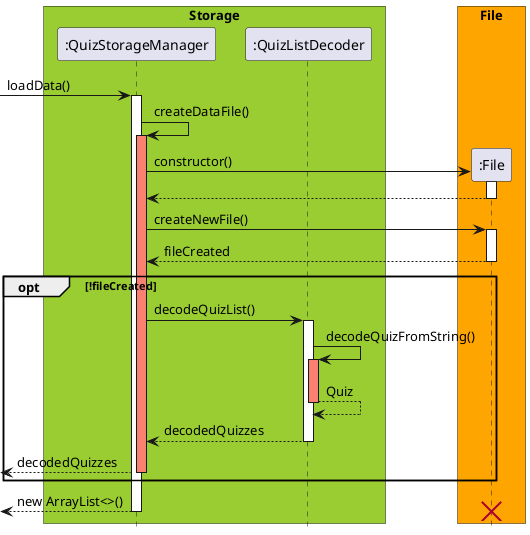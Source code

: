 @startuml

skinparam ParticipantPadding 10
skinparam BoxPadding 5
hide footbox

box "Storage" #YellowGreen
participant ":QuizStorageManager"
participant ":QuizListDecoder"
end box

box "File" #orange
participant ":File"
end box

-> ":QuizStorageManager" : loadData()
activate ":QuizStorageManager"
":QuizStorageManager" -> ":QuizStorageManager" : createDataFile()
activate ":QuizStorageManager" #salmon
":QuizStorageManager" -> ":File" ** : constructor()
activate ":File"
":File" --> ":QuizStorageManager"
deactivate ":File"
":QuizStorageManager" -> ":File" : createNewFile()
activate ":File"
":File" --> ":QuizStorageManager" : fileCreated
deactivate ":File"

opt !fileCreated
":QuizStorageManager" -> ":QuizListDecoder" : decodeQuizList()
activate ":QuizListDecoder"
":QuizListDecoder" -> ":QuizListDecoder" : decodeQuizFromString()
activate ":QuizListDecoder" #salmon
":QuizListDecoder" --> ":QuizListDecoder" : Quiz
deactivate ":QuizListDecoder"
":QuizListDecoder" --> ":QuizStorageManager" : decodedQuizzes
deactivate ":QuizListDecoder"
<-- ":QuizStorageManager" : decodedQuizzes
deactivate ":QuizStorageManager"
end opt

<-- ":QuizStorageManager" : new ArrayList<>()
deactivate ":QuizStorageManager"
destroy ":File"

@enduml